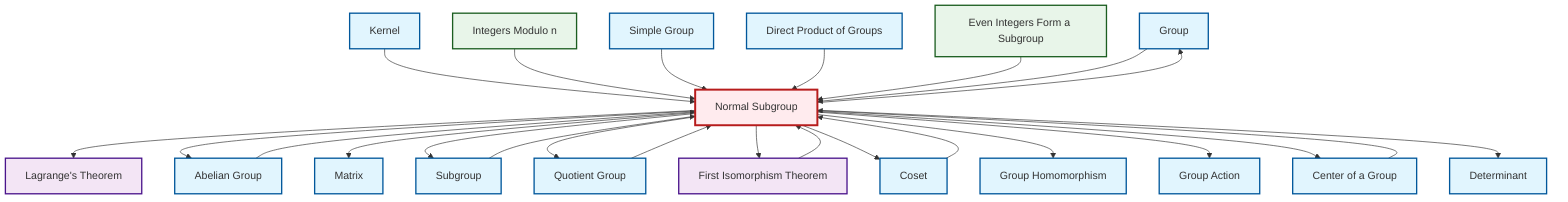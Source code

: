 graph TD
    classDef definition fill:#e1f5fe,stroke:#01579b,stroke-width:2px
    classDef theorem fill:#f3e5f5,stroke:#4a148c,stroke-width:2px
    classDef axiom fill:#fff3e0,stroke:#e65100,stroke-width:2px
    classDef example fill:#e8f5e9,stroke:#1b5e20,stroke-width:2px
    classDef current fill:#ffebee,stroke:#b71c1c,stroke-width:3px
    def-group["Group"]:::definition
    def-group-action["Group Action"]:::definition
    def-homomorphism["Group Homomorphism"]:::definition
    def-subgroup["Subgroup"]:::definition
    def-simple-group["Simple Group"]:::definition
    def-coset["Coset"]:::definition
    ex-even-integers-subgroup["Even Integers Form a Subgroup"]:::example
    def-direct-product["Direct Product of Groups"]:::definition
    def-normal-subgroup["Normal Subgroup"]:::definition
    def-matrix["Matrix"]:::definition
    thm-lagrange["Lagrange's Theorem"]:::theorem
    def-kernel["Kernel"]:::definition
    def-quotient-group["Quotient Group"]:::definition
    thm-first-isomorphism["First Isomorphism Theorem"]:::theorem
    def-center-of-group["Center of a Group"]:::definition
    def-determinant["Determinant"]:::definition
    ex-quotient-integers-mod-n["Integers Modulo n"]:::example
    def-abelian-group["Abelian Group"]:::definition
    def-quotient-group --> def-normal-subgroup
    def-kernel --> def-normal-subgroup
    def-normal-subgroup --> thm-lagrange
    def-normal-subgroup --> def-abelian-group
    thm-first-isomorphism --> def-normal-subgroup
    def-coset --> def-normal-subgroup
    def-abelian-group --> def-normal-subgroup
    def-normal-subgroup --> def-matrix
    ex-quotient-integers-mod-n --> def-normal-subgroup
    def-normal-subgroup --> def-subgroup
    def-normal-subgroup --> def-quotient-group
    def-simple-group --> def-normal-subgroup
    def-normal-subgroup --> thm-first-isomorphism
    def-direct-product --> def-normal-subgroup
    def-subgroup --> def-normal-subgroup
    ex-even-integers-subgroup --> def-normal-subgroup
    def-group --> def-normal-subgroup
    def-normal-subgroup --> def-coset
    def-center-of-group --> def-normal-subgroup
    def-normal-subgroup --> def-group
    def-normal-subgroup --> def-homomorphism
    def-normal-subgroup --> def-group-action
    def-normal-subgroup --> def-center-of-group
    def-normal-subgroup --> def-determinant
    class def-normal-subgroup current